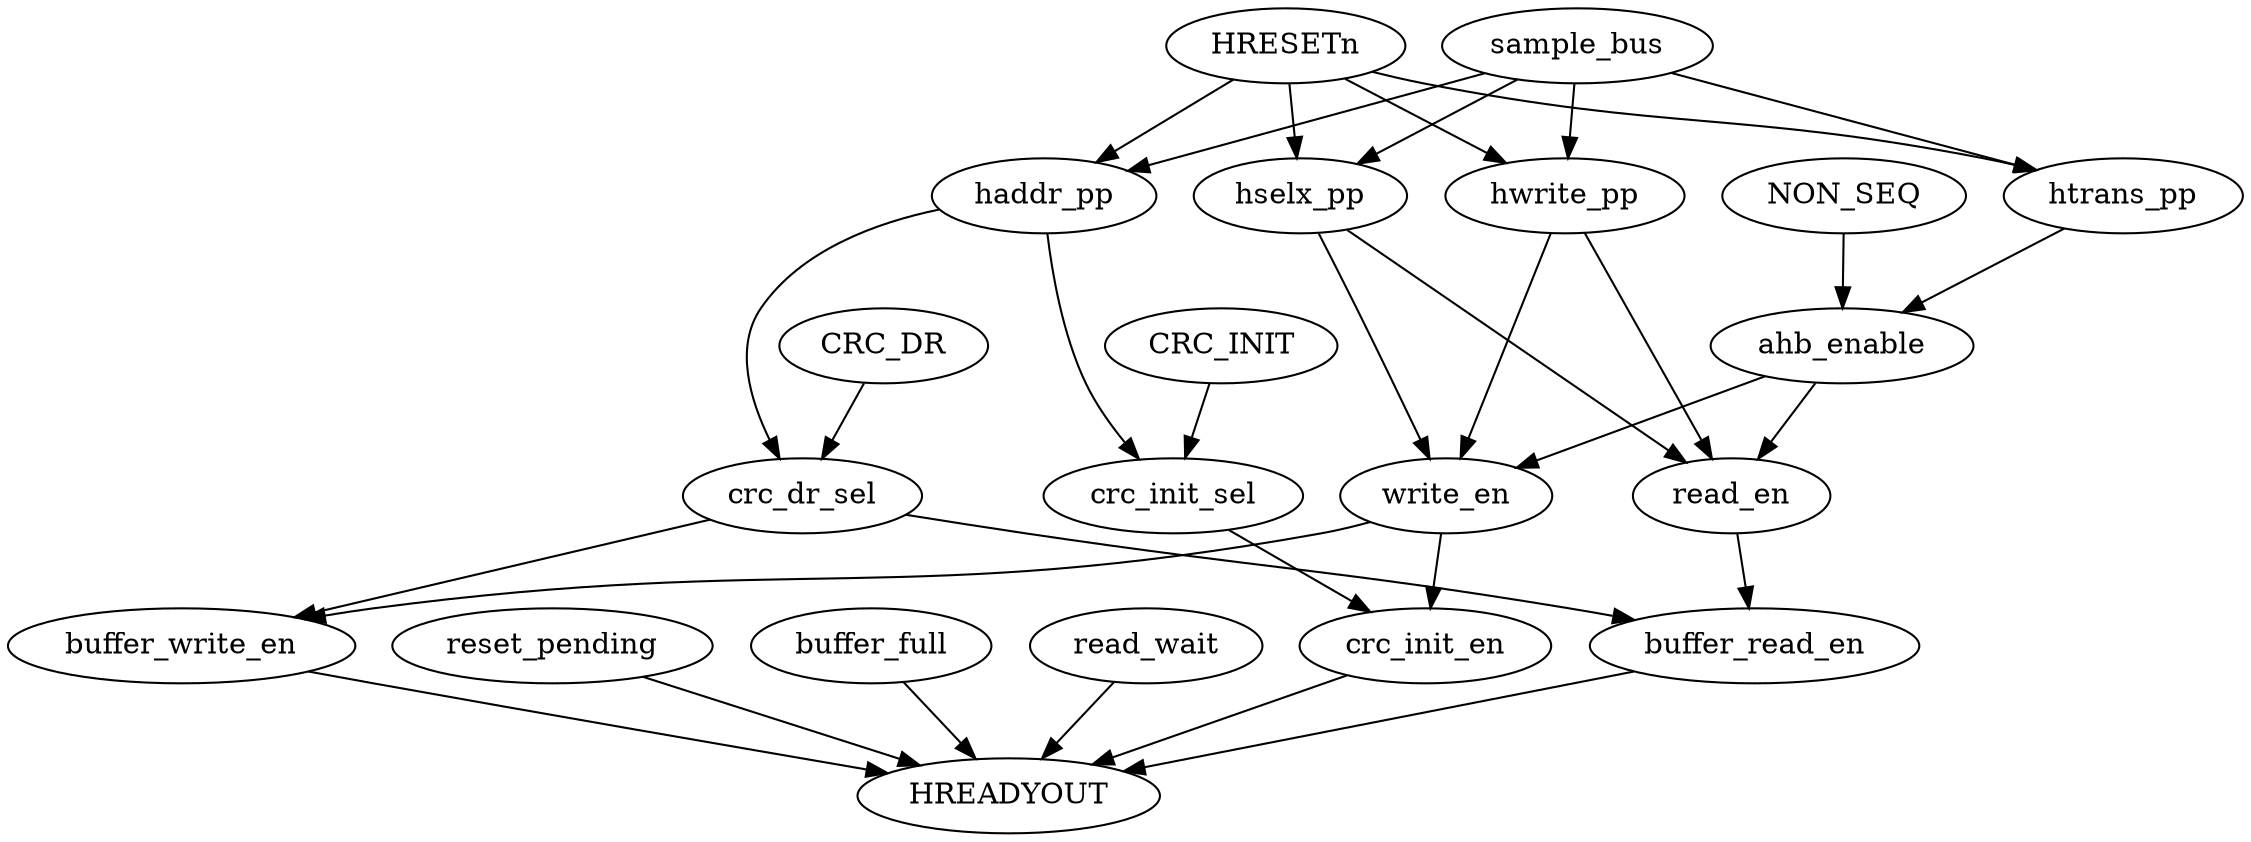 strict digraph "" {
	ahb_enable	 [complexity=14,
		importance=0.137473310227,
		rank=0.00981952215907];
	write_en	 [complexity=10,
		importance=0.109454867493,
		rank=0.0109454867493];
	ahb_enable -> write_en;
	read_en	 [complexity=10,
		importance=0.119693734363,
		rank=0.0119693734363];
	ahb_enable -> read_en;
	HREADYOUT	 [complexity=0,
		importance=0.060901187397,
		rank=0.0];
	buffer_read_en	 [complexity=7,
		importance=0.0901172024368,
		rank=0.0128738860624];
	buffer_read_en -> HREADYOUT;
	reset_pending	 [complexity=7,
		importance=0.0721462254394,
		rank=0.0103066036342];
	reset_pending -> HREADYOUT;
	buffer_full	 [complexity=7,
		importance=0.0721462254394,
		rank=0.0103066036342];
	buffer_full -> HREADYOUT;
	NON_SEQ	 [complexity=17,
		importance=0.148718348269,
		rank=0.00874813813349];
	NON_SEQ -> ahb_enable;
	sample_bus	 [complexity=14,
		importance=0.168599916045,
		rank=0.0120428511461];
	hwrite_pp	 [complexity=14,
		importance=0.131756689427,
		rank=0.00941119210192];
	sample_bus -> hwrite_pp;
	hselx_pp	 [complexity=14,
		importance=0.132459506451,
		rank=0.00946139331795];
	sample_bus -> hselx_pp;
	haddr_pp	 [complexity=13,
		importance=0.121277905437,
		rank=0.00932906964901];
	sample_bus -> haddr_pp;
	htrans_pp	 [complexity=17,
		importance=0.159775132161,
		rank=0.00939853718592];
	sample_bus -> htrans_pp;
	CRC_DR	 [complexity=13,
		importance=0.108629615881,
		rank=0.00835612429856];
	crc_dr_sel	 [complexity=10,
		importance=0.0973845778388,
		rank=0.00973845778388];
	CRC_DR -> crc_dr_sel;
	hwrite_pp -> write_en;
	hwrite_pp -> read_en;
	hselx_pp -> write_en;
	hselx_pp -> read_en;
	crc_init_sel	 [complexity=10,
		importance=0.0989760835034,
		rank=0.00989760835034];
	haddr_pp -> crc_init_sel;
	haddr_pp -> crc_dr_sel;
	read_wait	 [complexity=7,
		importance=0.0721462254394,
		rank=0.0103066036342];
	read_wait -> HREADYOUT;
	buffer_write_en	 [complexity=7,
		importance=0.0782868299022,
		rank=0.0111838328432];
	write_en -> buffer_write_en;
	crc_init_en	 [complexity=7,
		importance=0.0798783355668,
		rank=0.0114111907953];
	write_en -> crc_init_en;
	read_en -> buffer_read_en;
	crc_init_sel -> crc_init_en;
	buffer_write_en -> HREADYOUT;
	crc_dr_sel -> buffer_read_en;
	crc_dr_sel -> buffer_write_en;
	crc_init_en -> HREADYOUT;
	htrans_pp -> ahb_enable;
	HRESETn	 [complexity=14,
		importance=0.13252294348,
		rank=0.00946592453425];
	HRESETn -> hwrite_pp;
	HRESETn -> hselx_pp;
	HRESETn -> haddr_pp;
	HRESETn -> htrans_pp;
	CRC_INIT	 [complexity=13,
		importance=0.110221121546,
		rank=0.00847854781122];
	CRC_INIT -> crc_init_sel;
}
